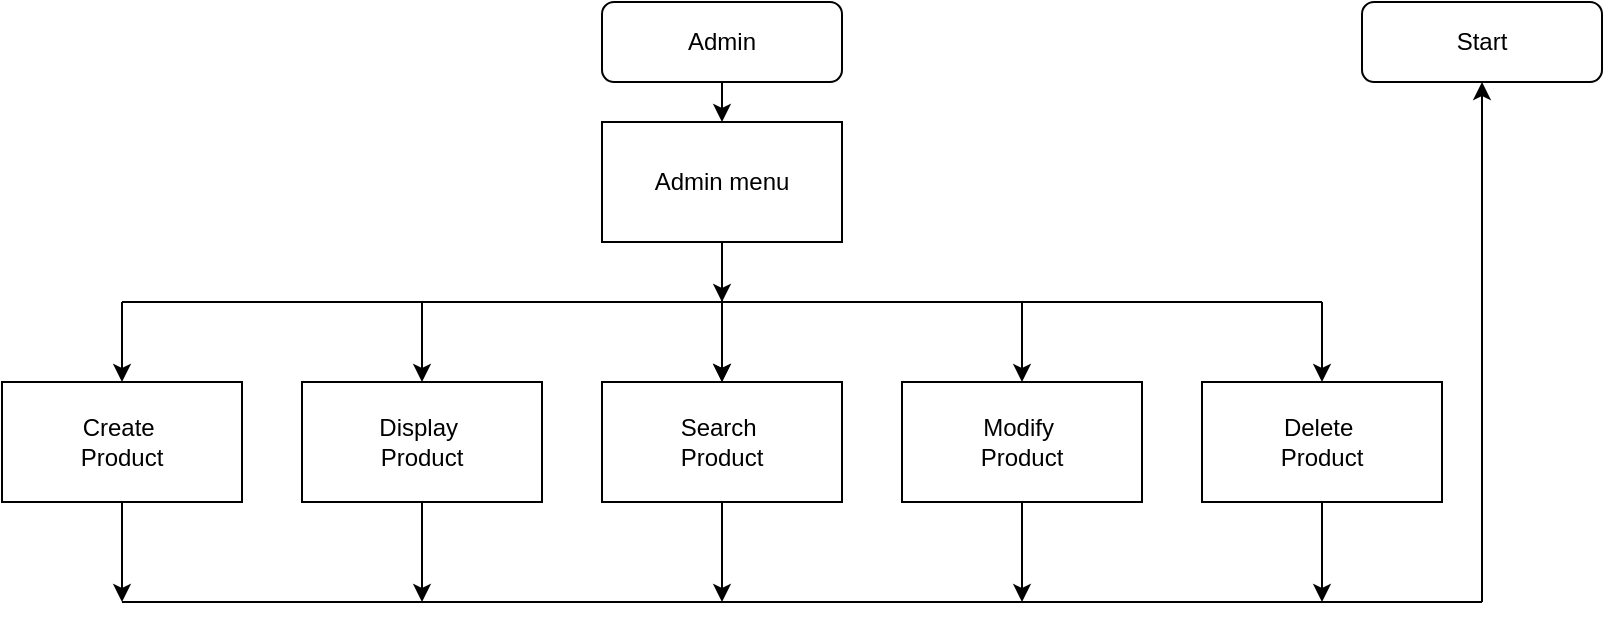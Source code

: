 <mxfile version="20.0.3" type="google"><diagram id="_NfKWELxYqHnfSRmmmFM" name="Page-1"><mxGraphModel grid="1" page="1" gridSize="10" guides="1" tooltips="1" connect="1" arrows="1" fold="1" pageScale="1" pageWidth="850" pageHeight="1100" math="0" shadow="0"><root><mxCell id="0"/><mxCell id="1" parent="0"/><mxCell id="cy3FbIx9OgoQLTSn1a3Q-14" value="" style="edgeStyle=orthogonalEdgeStyle;rounded=0;orthogonalLoop=1;jettySize=auto;html=1;" edge="1" parent="1" source="cy3FbIx9OgoQLTSn1a3Q-1" target="cy3FbIx9OgoQLTSn1a3Q-4"><mxGeometry relative="1" as="geometry"/></mxCell><mxCell id="cy3FbIx9OgoQLTSn1a3Q-1" value="Admin menu" style="rounded=0;whiteSpace=wrap;html=1;" vertex="1" parent="1"><mxGeometry x="360" y="80" width="120" height="60" as="geometry"/></mxCell><mxCell id="cy3FbIx9OgoQLTSn1a3Q-2" value="Delete&amp;nbsp;&lt;br&gt;Product" style="rounded=0;whiteSpace=wrap;html=1;" vertex="1" parent="1"><mxGeometry x="660" y="210" width="120" height="60" as="geometry"/></mxCell><mxCell id="cy3FbIx9OgoQLTSn1a3Q-3" value="Modify&amp;nbsp;&lt;br&gt;Product" style="rounded=0;whiteSpace=wrap;html=1;" vertex="1" parent="1"><mxGeometry x="510" y="210" width="120" height="60" as="geometry"/></mxCell><mxCell id="cy3FbIx9OgoQLTSn1a3Q-4" value="Search&amp;nbsp;&lt;br&gt;Product" style="rounded=0;whiteSpace=wrap;html=1;" vertex="1" parent="1"><mxGeometry x="360" y="210" width="120" height="60" as="geometry"/></mxCell><mxCell id="cy3FbIx9OgoQLTSn1a3Q-5" value="Display&amp;nbsp;&lt;br&gt;Product" style="rounded=0;whiteSpace=wrap;html=1;" vertex="1" parent="1"><mxGeometry x="210" y="210" width="120" height="60" as="geometry"/></mxCell><mxCell id="cy3FbIx9OgoQLTSn1a3Q-6" value="Create&amp;nbsp;&lt;br&gt;Product" style="rounded=0;whiteSpace=wrap;html=1;" vertex="1" parent="1"><mxGeometry x="60" y="210" width="120" height="60" as="geometry"/></mxCell><mxCell id="cy3FbIx9OgoQLTSn1a3Q-7" value="" style="endArrow=none;html=1;rounded=0;" edge="1" parent="1"><mxGeometry width="50" height="50" relative="1" as="geometry"><mxPoint x="120" y="170" as="sourcePoint"/><mxPoint x="720" y="170" as="targetPoint"/></mxGeometry></mxCell><mxCell id="cy3FbIx9OgoQLTSn1a3Q-8" value="" style="endArrow=classic;html=1;rounded=0;entryX=0.5;entryY=0;entryDx=0;entryDy=0;" edge="1" parent="1" target="cy3FbIx9OgoQLTSn1a3Q-6"><mxGeometry width="50" height="50" relative="1" as="geometry"><mxPoint x="120" y="170" as="sourcePoint"/><mxPoint x="450" y="260" as="targetPoint"/></mxGeometry></mxCell><mxCell id="cy3FbIx9OgoQLTSn1a3Q-9" value="" style="endArrow=classic;html=1;rounded=0;entryX=0.5;entryY=0;entryDx=0;entryDy=0;" edge="1" parent="1" target="cy3FbIx9OgoQLTSn1a3Q-5"><mxGeometry width="50" height="50" relative="1" as="geometry"><mxPoint x="270" y="170" as="sourcePoint"/><mxPoint x="450" y="260" as="targetPoint"/></mxGeometry></mxCell><mxCell id="cy3FbIx9OgoQLTSn1a3Q-10" value="" style="endArrow=classic;html=1;rounded=0;entryX=0.5;entryY=0;entryDx=0;entryDy=0;" edge="1" parent="1" target="cy3FbIx9OgoQLTSn1a3Q-4"><mxGeometry width="50" height="50" relative="1" as="geometry"><mxPoint x="420" y="170" as="sourcePoint"/><mxPoint x="450" y="260" as="targetPoint"/></mxGeometry></mxCell><mxCell id="cy3FbIx9OgoQLTSn1a3Q-11" value="" style="endArrow=classic;html=1;rounded=0;entryX=0.5;entryY=0;entryDx=0;entryDy=0;" edge="1" parent="1" target="cy3FbIx9OgoQLTSn1a3Q-3"><mxGeometry width="50" height="50" relative="1" as="geometry"><mxPoint x="570" y="170" as="sourcePoint"/><mxPoint x="450" y="260" as="targetPoint"/></mxGeometry></mxCell><mxCell id="cy3FbIx9OgoQLTSn1a3Q-12" value="" style="endArrow=classic;html=1;rounded=0;entryX=0.5;entryY=0;entryDx=0;entryDy=0;" edge="1" parent="1" target="cy3FbIx9OgoQLTSn1a3Q-2"><mxGeometry width="50" height="50" relative="1" as="geometry"><mxPoint x="720" y="170" as="sourcePoint"/><mxPoint x="450" y="260" as="targetPoint"/></mxGeometry></mxCell><mxCell id="cy3FbIx9OgoQLTSn1a3Q-13" value="" style="endArrow=classic;html=1;rounded=0;" edge="1" parent="1"><mxGeometry width="50" height="50" relative="1" as="geometry"><mxPoint x="420" y="140" as="sourcePoint"/><mxPoint x="420" y="170" as="targetPoint"/></mxGeometry></mxCell><mxCell id="cy3FbIx9OgoQLTSn1a3Q-16" value="" style="endArrow=classic;html=1;rounded=0;exitX=0.5;exitY=1;exitDx=0;exitDy=0;" edge="1" parent="1" source="cy3FbIx9OgoQLTSn1a3Q-6"><mxGeometry width="50" height="50" relative="1" as="geometry"><mxPoint x="400" y="310" as="sourcePoint"/><mxPoint x="120" y="320" as="targetPoint"/></mxGeometry></mxCell><mxCell id="cy3FbIx9OgoQLTSn1a3Q-17" value="" style="endArrow=classic;html=1;rounded=0;exitX=0.5;exitY=1;exitDx=0;exitDy=0;" edge="1" parent="1" source="cy3FbIx9OgoQLTSn1a3Q-5"><mxGeometry width="50" height="50" relative="1" as="geometry"><mxPoint x="400" y="310" as="sourcePoint"/><mxPoint x="270" y="320" as="targetPoint"/></mxGeometry></mxCell><mxCell id="cy3FbIx9OgoQLTSn1a3Q-18" value="" style="endArrow=classic;html=1;rounded=0;exitX=0.5;exitY=1;exitDx=0;exitDy=0;" edge="1" parent="1" source="cy3FbIx9OgoQLTSn1a3Q-4"><mxGeometry width="50" height="50" relative="1" as="geometry"><mxPoint x="400" y="310" as="sourcePoint"/><mxPoint x="420" y="320" as="targetPoint"/></mxGeometry></mxCell><mxCell id="cy3FbIx9OgoQLTSn1a3Q-19" value="" style="endArrow=classic;html=1;rounded=0;exitX=0.5;exitY=1;exitDx=0;exitDy=0;" edge="1" parent="1" source="cy3FbIx9OgoQLTSn1a3Q-3"><mxGeometry width="50" height="50" relative="1" as="geometry"><mxPoint x="400" y="310" as="sourcePoint"/><mxPoint x="570" y="320" as="targetPoint"/></mxGeometry></mxCell><mxCell id="cy3FbIx9OgoQLTSn1a3Q-20" value="" style="endArrow=classic;html=1;rounded=0;exitX=0.5;exitY=1;exitDx=0;exitDy=0;" edge="1" parent="1" source="cy3FbIx9OgoQLTSn1a3Q-2"><mxGeometry width="50" height="50" relative="1" as="geometry"><mxPoint x="400" y="310" as="sourcePoint"/><mxPoint x="720" y="320" as="targetPoint"/></mxGeometry></mxCell><mxCell id="cy3FbIx9OgoQLTSn1a3Q-21" value="" style="endArrow=none;html=1;rounded=0;" edge="1" parent="1"><mxGeometry width="50" height="50" relative="1" as="geometry"><mxPoint x="120" y="320" as="sourcePoint"/><mxPoint x="800" y="320" as="targetPoint"/></mxGeometry></mxCell><mxCell id="cy3FbIx9OgoQLTSn1a3Q-22" value="" style="endArrow=classic;html=1;rounded=0;" edge="1" parent="1"><mxGeometry width="50" height="50" relative="1" as="geometry"><mxPoint x="800" y="320" as="sourcePoint"/><mxPoint x="800" y="60" as="targetPoint"/></mxGeometry></mxCell><mxCell id="cy3FbIx9OgoQLTSn1a3Q-28" value="Admin" style="rounded=1;whiteSpace=wrap;html=1;" vertex="1" parent="1"><mxGeometry x="360" y="20" width="120" height="40" as="geometry"/></mxCell><mxCell id="cy3FbIx9OgoQLTSn1a3Q-29" value="Start" style="rounded=1;whiteSpace=wrap;html=1;" vertex="1" parent="1"><mxGeometry x="740" y="20" width="120" height="40" as="geometry"/></mxCell><mxCell id="cy3FbIx9OgoQLTSn1a3Q-30" value="" style="endArrow=classic;html=1;rounded=0;exitX=0.5;exitY=1;exitDx=0;exitDy=0;entryX=0.5;entryY=0;entryDx=0;entryDy=0;" edge="1" parent="1" source="cy3FbIx9OgoQLTSn1a3Q-28" target="cy3FbIx9OgoQLTSn1a3Q-1"><mxGeometry width="50" height="50" relative="1" as="geometry"><mxPoint x="400" y="110" as="sourcePoint"/><mxPoint x="450" y="60" as="targetPoint"/></mxGeometry></mxCell></root></mxGraphModel></diagram></mxfile>